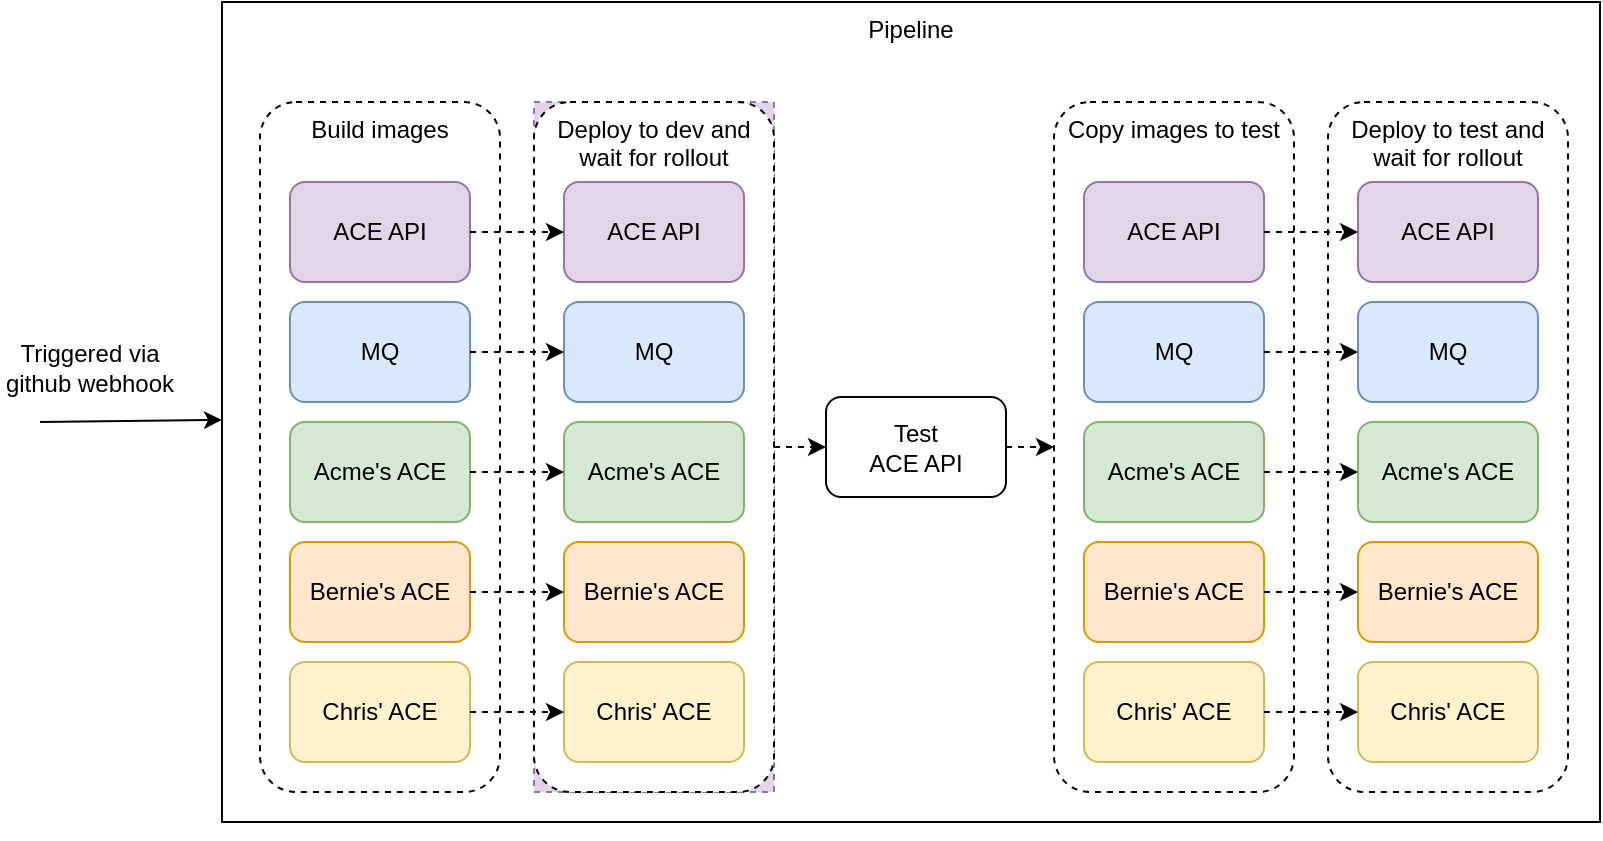 <mxfile version="13.6.2" type="device"><diagram id="fbC2ZqEVtfIwZp8ysonA" name="Page-1"><mxGraphModel dx="1106" dy="1949" grid="1" gridSize="10" guides="1" tooltips="1" connect="1" arrows="1" fold="1" page="1" pageScale="1" pageWidth="827" pageHeight="1169" math="0" shadow="0"><root><mxCell id="0"/><mxCell id="1" parent="0"/><mxCell id="wHhios66HtJcoZ04QwGQ-25" value="Pipeline" style="rounded=0;whiteSpace=wrap;html=1;verticalAlign=top;" parent="1" vertex="1"><mxGeometry x="111" y="-10" width="689" height="410" as="geometry"/></mxCell><mxCell id="wHhios66HtJcoZ04QwGQ-18" value="" style="group;dashed=1;strokeColor=#9673a6;fillColor=#e1d5e7;" parent="1" vertex="1" connectable="0"><mxGeometry x="267" y="40" width="120" height="345" as="geometry"/></mxCell><mxCell id="wHhios66HtJcoZ04QwGQ-2" value="Deploy to dev and wait for rollout" style="rounded=1;whiteSpace=wrap;html=1;verticalAlign=top;dashed=1;" parent="wHhios66HtJcoZ04QwGQ-18" vertex="1"><mxGeometry width="120" height="345" as="geometry"/></mxCell><mxCell id="wHhios66HtJcoZ04QwGQ-13" value="ACE API" style="rounded=1;whiteSpace=wrap;html=1;fillColor=#e1d5e7;strokeColor=#9673a6;" parent="wHhios66HtJcoZ04QwGQ-18" vertex="1"><mxGeometry x="15" y="40" width="90" height="50" as="geometry"/></mxCell><mxCell id="wHhios66HtJcoZ04QwGQ-14" value="MQ" style="rounded=1;whiteSpace=wrap;html=1;fillColor=#dae8fc;strokeColor=#6c8ebf;" parent="wHhios66HtJcoZ04QwGQ-18" vertex="1"><mxGeometry x="15" y="100" width="90" height="50" as="geometry"/></mxCell><mxCell id="wHhios66HtJcoZ04QwGQ-15" value="Acme's ACE" style="rounded=1;whiteSpace=wrap;html=1;fillColor=#d5e8d4;strokeColor=#82b366;" parent="wHhios66HtJcoZ04QwGQ-18" vertex="1"><mxGeometry x="15" y="160" width="90" height="50" as="geometry"/></mxCell><mxCell id="wHhios66HtJcoZ04QwGQ-16" value="Bernie's ACE" style="rounded=1;whiteSpace=wrap;html=1;fillColor=#ffe6cc;strokeColor=#d79b00;" parent="wHhios66HtJcoZ04QwGQ-18" vertex="1"><mxGeometry x="15" y="220" width="90" height="50" as="geometry"/></mxCell><mxCell id="wHhios66HtJcoZ04QwGQ-17" value="Chris' ACE" style="rounded=1;whiteSpace=wrap;html=1;fillColor=#fff2cc;strokeColor=#d6b656;" parent="wHhios66HtJcoZ04QwGQ-18" vertex="1"><mxGeometry x="15" y="280" width="90" height="50" as="geometry"/></mxCell><mxCell id="wHhios66HtJcoZ04QwGQ-24" value="" style="endArrow=classic;html=1;" parent="1" target="wHhios66HtJcoZ04QwGQ-25" edge="1"><mxGeometry width="50" height="50" relative="1" as="geometry"><mxPoint x="20" y="200" as="sourcePoint"/><mxPoint x="190" y="-125" as="targetPoint"/></mxGeometry></mxCell><mxCell id="wHhios66HtJcoZ04QwGQ-27" value="Triggered via github webhook" style="text;html=1;strokeColor=none;fillColor=none;align=center;verticalAlign=middle;whiteSpace=wrap;rounded=0;" parent="1" vertex="1"><mxGeometry y="162.5" width="90" height="20" as="geometry"/></mxCell><mxCell id="wHhios66HtJcoZ04QwGQ-1" value="Build images" style="rounded=1;whiteSpace=wrap;html=1;horizontal=1;verticalAlign=top;dashed=1;" parent="1" vertex="1"><mxGeometry x="130" y="40" width="120" height="345" as="geometry"/></mxCell><mxCell id="wHhios66HtJcoZ04QwGQ-6" value="ACE API" style="rounded=1;whiteSpace=wrap;html=1;fillColor=#e1d5e7;strokeColor=#9673a6;" parent="1" vertex="1"><mxGeometry x="145" y="80" width="90" height="50" as="geometry"/></mxCell><mxCell id="wHhios66HtJcoZ04QwGQ-7" value="MQ" style="rounded=1;whiteSpace=wrap;html=1;fillColor=#dae8fc;strokeColor=#6c8ebf;" parent="1" vertex="1"><mxGeometry x="145" y="140" width="90" height="50" as="geometry"/></mxCell><mxCell id="wHhios66HtJcoZ04QwGQ-10" value="Acme's ACE" style="rounded=1;whiteSpace=wrap;html=1;fillColor=#d5e8d4;strokeColor=#82b366;" parent="1" vertex="1"><mxGeometry x="145" y="200" width="90" height="50" as="geometry"/></mxCell><mxCell id="wHhios66HtJcoZ04QwGQ-11" value="Bernie's ACE" style="rounded=1;whiteSpace=wrap;html=1;fillColor=#ffe6cc;strokeColor=#d79b00;" parent="1" vertex="1"><mxGeometry x="145" y="260" width="90" height="50" as="geometry"/></mxCell><mxCell id="wHhios66HtJcoZ04QwGQ-12" value="Chris' ACE" style="rounded=1;whiteSpace=wrap;html=1;fillColor=#fff2cc;strokeColor=#d6b656;" parent="1" vertex="1"><mxGeometry x="145" y="320" width="90" height="50" as="geometry"/></mxCell><mxCell id="wHhios66HtJcoZ04QwGQ-26" style="edgeStyle=orthogonalEdgeStyle;rounded=0;orthogonalLoop=1;jettySize=auto;html=1;exitX=0.5;exitY=1;exitDx=0;exitDy=0;" parent="1" edge="1"><mxGeometry relative="1" as="geometry"><mxPoint x="388.5" y="400" as="sourcePoint"/><mxPoint x="388.5" y="400" as="targetPoint"/></mxGeometry></mxCell><mxCell id="IDKiGAd4Ef--Y5HXpbBF-1" value="" style="endArrow=classic;html=1;dashed=1;" parent="1" source="wHhios66HtJcoZ04QwGQ-7" target="wHhios66HtJcoZ04QwGQ-14" edge="1"><mxGeometry width="50" height="50" relative="1" as="geometry"><mxPoint x="286" y="220" as="sourcePoint"/><mxPoint x="336" y="170" as="targetPoint"/></mxGeometry></mxCell><mxCell id="IDKiGAd4Ef--Y5HXpbBF-2" value="" style="endArrow=classic;html=1;dashed=1;" parent="1" source="wHhios66HtJcoZ04QwGQ-10" target="wHhios66HtJcoZ04QwGQ-15" edge="1"><mxGeometry width="50" height="50" relative="1" as="geometry"><mxPoint x="296" y="230" as="sourcePoint"/><mxPoint x="346" y="180" as="targetPoint"/></mxGeometry></mxCell><mxCell id="IDKiGAd4Ef--Y5HXpbBF-3" value="" style="endArrow=classic;html=1;dashed=1;" parent="1" source="wHhios66HtJcoZ04QwGQ-11" target="wHhios66HtJcoZ04QwGQ-16" edge="1"><mxGeometry width="50" height="50" relative="1" as="geometry"><mxPoint x="306" y="240" as="sourcePoint"/><mxPoint x="356" y="190" as="targetPoint"/></mxGeometry></mxCell><mxCell id="IDKiGAd4Ef--Y5HXpbBF-4" value="" style="endArrow=classic;html=1;dashed=1;" parent="1" source="wHhios66HtJcoZ04QwGQ-12" target="wHhios66HtJcoZ04QwGQ-17" edge="1"><mxGeometry width="50" height="50" relative="1" as="geometry"><mxPoint x="316" y="250" as="sourcePoint"/><mxPoint x="366" y="200" as="targetPoint"/></mxGeometry></mxCell><mxCell id="IDKiGAd4Ef--Y5HXpbBF-5" value="" style="endArrow=classic;html=1;dashed=1;" parent="1" source="wHhios66HtJcoZ04QwGQ-6" target="wHhios66HtJcoZ04QwGQ-13" edge="1"><mxGeometry width="50" height="50" relative="1" as="geometry"><mxPoint x="326" y="260" as="sourcePoint"/><mxPoint x="376" y="210" as="targetPoint"/></mxGeometry></mxCell><mxCell id="H2EE0aF_E2tM6S5KojOr-15" value="Test&lt;br&gt;ACE API" style="rounded=1;whiteSpace=wrap;html=1;" parent="1" vertex="1"><mxGeometry x="413" y="187.5" width="90" height="50" as="geometry"/></mxCell><mxCell id="H2EE0aF_E2tM6S5KojOr-17" value="" style="group;dashed=1;strokeColor=none;" parent="1" vertex="1" connectable="0"><mxGeometry x="664" y="40" width="120" height="345" as="geometry"/></mxCell><mxCell id="H2EE0aF_E2tM6S5KojOr-18" value="Deploy to test and wait for rollout" style="rounded=1;whiteSpace=wrap;html=1;verticalAlign=top;dashed=1;" parent="H2EE0aF_E2tM6S5KojOr-17" vertex="1"><mxGeometry width="120" height="345" as="geometry"/></mxCell><mxCell id="H2EE0aF_E2tM6S5KojOr-19" value="ACE API" style="rounded=1;whiteSpace=wrap;html=1;fillColor=#e1d5e7;strokeColor=#9673a6;" parent="H2EE0aF_E2tM6S5KojOr-17" vertex="1"><mxGeometry x="15" y="40" width="90" height="50" as="geometry"/></mxCell><mxCell id="H2EE0aF_E2tM6S5KojOr-20" value="MQ" style="rounded=1;whiteSpace=wrap;html=1;fillColor=#dae8fc;strokeColor=#6c8ebf;" parent="H2EE0aF_E2tM6S5KojOr-17" vertex="1"><mxGeometry x="15" y="100" width="90" height="50" as="geometry"/></mxCell><mxCell id="H2EE0aF_E2tM6S5KojOr-21" value="Acme's ACE" style="rounded=1;whiteSpace=wrap;html=1;fillColor=#d5e8d4;strokeColor=#82b366;" parent="H2EE0aF_E2tM6S5KojOr-17" vertex="1"><mxGeometry x="15" y="160" width="90" height="50" as="geometry"/></mxCell><mxCell id="H2EE0aF_E2tM6S5KojOr-22" value="Bernie's ACE" style="rounded=1;whiteSpace=wrap;html=1;fillColor=#ffe6cc;strokeColor=#d79b00;" parent="H2EE0aF_E2tM6S5KojOr-17" vertex="1"><mxGeometry x="15" y="220" width="90" height="50" as="geometry"/></mxCell><mxCell id="H2EE0aF_E2tM6S5KojOr-23" value="Chris' ACE" style="rounded=1;whiteSpace=wrap;html=1;fillColor=#fff2cc;strokeColor=#d6b656;" parent="H2EE0aF_E2tM6S5KojOr-17" vertex="1"><mxGeometry x="15" y="280" width="90" height="50" as="geometry"/></mxCell><mxCell id="H2EE0aF_E2tM6S5KojOr-24" value="Copy images to test" style="rounded=1;whiteSpace=wrap;html=1;horizontal=1;verticalAlign=top;dashed=1;" parent="1" vertex="1"><mxGeometry x="527" y="40" width="120" height="345" as="geometry"/></mxCell><mxCell id="H2EE0aF_E2tM6S5KojOr-25" value="ACE API" style="rounded=1;whiteSpace=wrap;html=1;fillColor=#e1d5e7;strokeColor=#9673a6;" parent="1" vertex="1"><mxGeometry x="542" y="80" width="90" height="50" as="geometry"/></mxCell><mxCell id="H2EE0aF_E2tM6S5KojOr-26" value="MQ" style="rounded=1;whiteSpace=wrap;html=1;fillColor=#dae8fc;strokeColor=#6c8ebf;" parent="1" vertex="1"><mxGeometry x="542" y="140" width="90" height="50" as="geometry"/></mxCell><mxCell id="H2EE0aF_E2tM6S5KojOr-27" value="Acme's ACE" style="rounded=1;whiteSpace=wrap;html=1;fillColor=#d5e8d4;strokeColor=#82b366;" parent="1" vertex="1"><mxGeometry x="542" y="200" width="90" height="50" as="geometry"/></mxCell><mxCell id="H2EE0aF_E2tM6S5KojOr-28" value="Bernie's ACE" style="rounded=1;whiteSpace=wrap;html=1;fillColor=#ffe6cc;strokeColor=#d79b00;" parent="1" vertex="1"><mxGeometry x="542" y="260" width="90" height="50" as="geometry"/></mxCell><mxCell id="H2EE0aF_E2tM6S5KojOr-29" value="Chris' ACE" style="rounded=1;whiteSpace=wrap;html=1;fillColor=#fff2cc;strokeColor=#d6b656;" parent="1" vertex="1"><mxGeometry x="542" y="320" width="90" height="50" as="geometry"/></mxCell><mxCell id="H2EE0aF_E2tM6S5KojOr-30" value="" style="endArrow=classic;html=1;dashed=1;" parent="1" source="H2EE0aF_E2tM6S5KojOr-26" target="H2EE0aF_E2tM6S5KojOr-20" edge="1"><mxGeometry width="50" height="50" relative="1" as="geometry"><mxPoint x="683" y="220" as="sourcePoint"/><mxPoint x="733" y="170" as="targetPoint"/></mxGeometry></mxCell><mxCell id="H2EE0aF_E2tM6S5KojOr-31" value="" style="endArrow=classic;html=1;dashed=1;" parent="1" source="H2EE0aF_E2tM6S5KojOr-27" target="H2EE0aF_E2tM6S5KojOr-21" edge="1"><mxGeometry width="50" height="50" relative="1" as="geometry"><mxPoint x="693" y="230" as="sourcePoint"/><mxPoint x="743" y="180" as="targetPoint"/></mxGeometry></mxCell><mxCell id="H2EE0aF_E2tM6S5KojOr-32" value="" style="endArrow=classic;html=1;dashed=1;" parent="1" source="H2EE0aF_E2tM6S5KojOr-28" target="H2EE0aF_E2tM6S5KojOr-22" edge="1"><mxGeometry width="50" height="50" relative="1" as="geometry"><mxPoint x="703" y="240" as="sourcePoint"/><mxPoint x="753" y="190" as="targetPoint"/></mxGeometry></mxCell><mxCell id="H2EE0aF_E2tM6S5KojOr-33" value="" style="endArrow=classic;html=1;dashed=1;" parent="1" source="H2EE0aF_E2tM6S5KojOr-29" target="H2EE0aF_E2tM6S5KojOr-23" edge="1"><mxGeometry width="50" height="50" relative="1" as="geometry"><mxPoint x="713" y="250" as="sourcePoint"/><mxPoint x="763" y="200" as="targetPoint"/></mxGeometry></mxCell><mxCell id="H2EE0aF_E2tM6S5KojOr-34" value="" style="endArrow=classic;html=1;dashed=1;" parent="1" source="H2EE0aF_E2tM6S5KojOr-25" target="H2EE0aF_E2tM6S5KojOr-19" edge="1"><mxGeometry width="50" height="50" relative="1" as="geometry"><mxPoint x="723" y="260" as="sourcePoint"/><mxPoint x="773" y="210" as="targetPoint"/></mxGeometry></mxCell><mxCell id="H2EE0aF_E2tM6S5KojOr-41" value="" style="endArrow=classic;html=1;dashed=1;exitX=1;exitY=0.5;exitDx=0;exitDy=0;" parent="1" source="wHhios66HtJcoZ04QwGQ-2" target="H2EE0aF_E2tM6S5KojOr-15" edge="1"><mxGeometry width="50" height="50" relative="1" as="geometry"><mxPoint x="523" y="212.5" as="sourcePoint"/><mxPoint x="342" y="165" as="targetPoint"/></mxGeometry></mxCell><mxCell id="H2EE0aF_E2tM6S5KojOr-42" value="" style="endArrow=classic;html=1;dashed=1;" parent="1" source="H2EE0aF_E2tM6S5KojOr-15" target="H2EE0aF_E2tM6S5KojOr-24" edge="1"><mxGeometry width="50" height="50" relative="1" as="geometry"><mxPoint x="463" y="207" as="sourcePoint"/><mxPoint x="225" y="175" as="targetPoint"/></mxGeometry></mxCell></root></mxGraphModel></diagram></mxfile>
